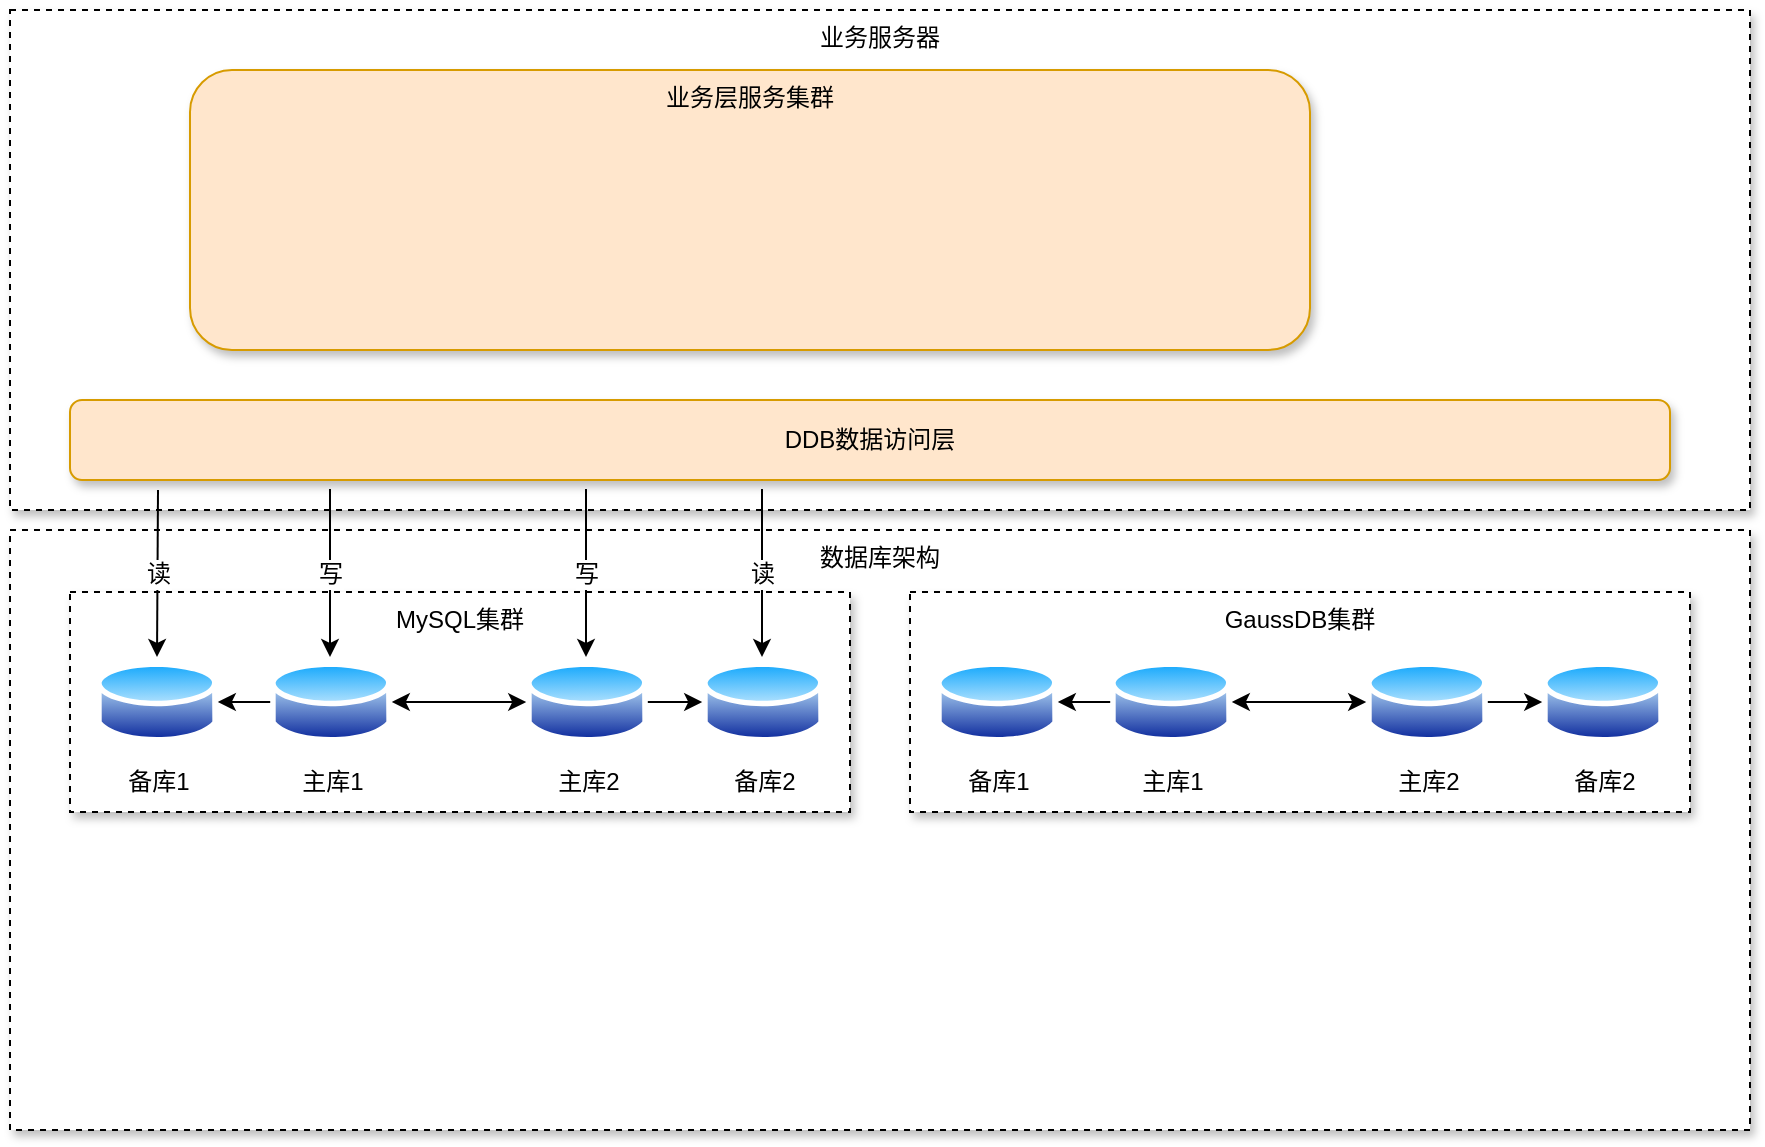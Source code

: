 <mxfile version="20.8.22" type="github">
  <diagram name="第 1 页" id="w5kMuyohykV-fYUs5tee">
    <mxGraphModel dx="1050" dy="549" grid="1" gridSize="10" guides="1" tooltips="1" connect="1" arrows="1" fold="1" page="1" pageScale="1" pageWidth="827" pageHeight="1169" math="0" shadow="0">
      <root>
        <mxCell id="0" />
        <mxCell id="1" parent="0" />
        <mxCell id="158hAJmfXYxpWNlwyLz5-26" value="数据库架构" style="rounded=0;whiteSpace=wrap;html=1;shadow=1;strokeColor=default;fontFamily=Helvetica;fontSize=12;fontColor=default;fillColor=default;dashed=1;verticalAlign=top;" vertex="1" parent="1">
          <mxGeometry x="50" y="280" width="870" height="300" as="geometry" />
        </mxCell>
        <mxCell id="158hAJmfXYxpWNlwyLz5-10" value="业务服务器" style="rounded=0;whiteSpace=wrap;html=1;align=center;shadow=1;verticalAlign=top;dashed=1;" vertex="1" parent="1">
          <mxGeometry x="50" y="20" width="870" height="250" as="geometry" />
        </mxCell>
        <mxCell id="158hAJmfXYxpWNlwyLz5-11" value="业务层服务集群" style="rounded=1;whiteSpace=wrap;html=1;shadow=1;strokeColor=#d79b00;fontFamily=Helvetica;fontSize=12;fillColor=#ffe6cc;verticalAlign=top;" vertex="1" parent="1">
          <mxGeometry x="140" y="50" width="560" height="140" as="geometry" />
        </mxCell>
        <mxCell id="158hAJmfXYxpWNlwyLz5-13" value="DDB数据访问层" style="rounded=1;whiteSpace=wrap;html=1;shadow=1;strokeColor=#d79b00;fontFamily=Helvetica;fontSize=12;fillColor=#ffe6cc;verticalAlign=middle;" vertex="1" parent="1">
          <mxGeometry x="80" y="215" width="800" height="40" as="geometry" />
        </mxCell>
        <mxCell id="158hAJmfXYxpWNlwyLz5-15" value="" style="group" vertex="1" connectable="0" parent="1">
          <mxGeometry x="80" y="311" width="390" height="110" as="geometry" />
        </mxCell>
        <mxCell id="158hAJmfXYxpWNlwyLz5-14" value="MySQL集群" style="rounded=0;whiteSpace=wrap;html=1;shadow=1;strokeColor=default;fontFamily=Helvetica;fontSize=12;fontColor=default;fillColor=default;dashed=1;verticalAlign=top;" vertex="1" parent="158hAJmfXYxpWNlwyLz5-15">
          <mxGeometry width="390" height="110" as="geometry" />
        </mxCell>
        <mxCell id="158hAJmfXYxpWNlwyLz5-1" value="主库1" style="aspect=fixed;perimeter=ellipsePerimeter;html=1;align=center;shadow=0;dashed=0;spacingTop=3;image;image=img/lib/active_directory/database.svg;" vertex="1" parent="158hAJmfXYxpWNlwyLz5-15">
          <mxGeometry x="100.1" y="32.5" width="60.81" height="45" as="geometry" />
        </mxCell>
        <mxCell id="158hAJmfXYxpWNlwyLz5-2" value="主库2" style="aspect=fixed;perimeter=ellipsePerimeter;html=1;align=center;shadow=0;dashed=0;spacingTop=3;image;image=img/lib/active_directory/database.svg;" vertex="1" parent="158hAJmfXYxpWNlwyLz5-15">
          <mxGeometry x="228.1" y="32.5" width="60.81" height="45" as="geometry" />
        </mxCell>
        <mxCell id="158hAJmfXYxpWNlwyLz5-9" value="" style="edgeStyle=orthogonalEdgeStyle;rounded=0;orthogonalLoop=1;jettySize=auto;html=1;startArrow=classic;startFill=1;" edge="1" parent="158hAJmfXYxpWNlwyLz5-15" source="158hAJmfXYxpWNlwyLz5-1" target="158hAJmfXYxpWNlwyLz5-2">
          <mxGeometry relative="1" as="geometry" />
        </mxCell>
        <mxCell id="158hAJmfXYxpWNlwyLz5-5" value="备库1" style="aspect=fixed;perimeter=ellipsePerimeter;html=1;align=center;shadow=0;dashed=0;spacingTop=3;image;image=img/lib/active_directory/database.svg;" vertex="1" parent="158hAJmfXYxpWNlwyLz5-15">
          <mxGeometry x="13.1" y="32.5" width="60.81" height="45" as="geometry" />
        </mxCell>
        <mxCell id="158hAJmfXYxpWNlwyLz5-7" value="" style="edgeStyle=orthogonalEdgeStyle;rounded=0;orthogonalLoop=1;jettySize=auto;html=1;" edge="1" parent="158hAJmfXYxpWNlwyLz5-15" source="158hAJmfXYxpWNlwyLz5-1" target="158hAJmfXYxpWNlwyLz5-5">
          <mxGeometry relative="1" as="geometry" />
        </mxCell>
        <mxCell id="158hAJmfXYxpWNlwyLz5-6" value="备库2" style="aspect=fixed;perimeter=ellipsePerimeter;html=1;align=center;shadow=0;dashed=0;spacingTop=3;image;image=img/lib/active_directory/database.svg;" vertex="1" parent="158hAJmfXYxpWNlwyLz5-15">
          <mxGeometry x="316.1" y="32.5" width="60.81" height="45" as="geometry" />
        </mxCell>
        <mxCell id="158hAJmfXYxpWNlwyLz5-8" value="" style="edgeStyle=orthogonalEdgeStyle;rounded=0;orthogonalLoop=1;jettySize=auto;html=1;" edge="1" parent="158hAJmfXYxpWNlwyLz5-15" source="158hAJmfXYxpWNlwyLz5-2" target="158hAJmfXYxpWNlwyLz5-6">
          <mxGeometry relative="1" as="geometry" />
        </mxCell>
        <mxCell id="158hAJmfXYxpWNlwyLz5-29" value="读" style="endArrow=classic;html=1;rounded=0;fontFamily=Helvetica;fontSize=12;fontColor=default;entryX=0.5;entryY=0;entryDx=0;entryDy=0;" edge="1" parent="158hAJmfXYxpWNlwyLz5-15">
          <mxGeometry width="50" height="50" relative="1" as="geometry">
            <mxPoint x="346" y="-51.5" as="sourcePoint" />
            <mxPoint x="346" y="32.5" as="targetPoint" />
          </mxGeometry>
        </mxCell>
        <mxCell id="158hAJmfXYxpWNlwyLz5-31" value="写" style="endArrow=classic;html=1;rounded=0;fontFamily=Helvetica;fontSize=12;fontColor=default;entryX=0.5;entryY=0;entryDx=0;entryDy=0;" edge="1" parent="158hAJmfXYxpWNlwyLz5-15">
          <mxGeometry width="50" height="50" relative="1" as="geometry">
            <mxPoint x="258" y="-51.5" as="sourcePoint" />
            <mxPoint x="258" y="32.5" as="targetPoint" />
            <mxPoint as="offset" />
          </mxGeometry>
        </mxCell>
        <mxCell id="158hAJmfXYxpWNlwyLz5-30" value="写" style="endArrow=classic;html=1;rounded=0;fontFamily=Helvetica;fontSize=12;fontColor=default;entryX=0.5;entryY=0;entryDx=0;entryDy=0;" edge="1" parent="158hAJmfXYxpWNlwyLz5-15">
          <mxGeometry width="50" height="50" relative="1" as="geometry">
            <mxPoint x="130" y="-51.5" as="sourcePoint" />
            <mxPoint x="130" y="32.5" as="targetPoint" />
          </mxGeometry>
        </mxCell>
        <mxCell id="158hAJmfXYxpWNlwyLz5-16" value="" style="group" vertex="1" connectable="0" parent="1">
          <mxGeometry x="500" y="311" width="390" height="110" as="geometry" />
        </mxCell>
        <mxCell id="158hAJmfXYxpWNlwyLz5-17" value="GaussDB集群" style="rounded=0;whiteSpace=wrap;html=1;shadow=1;strokeColor=default;fontFamily=Helvetica;fontSize=12;fontColor=default;fillColor=default;dashed=1;verticalAlign=top;" vertex="1" parent="158hAJmfXYxpWNlwyLz5-16">
          <mxGeometry width="390" height="110" as="geometry" />
        </mxCell>
        <mxCell id="158hAJmfXYxpWNlwyLz5-18" value="主库1" style="aspect=fixed;perimeter=ellipsePerimeter;html=1;align=center;shadow=0;dashed=0;spacingTop=3;image;image=img/lib/active_directory/database.svg;" vertex="1" parent="158hAJmfXYxpWNlwyLz5-16">
          <mxGeometry x="100.1" y="32.5" width="60.81" height="45" as="geometry" />
        </mxCell>
        <mxCell id="158hAJmfXYxpWNlwyLz5-19" value="主库2" style="aspect=fixed;perimeter=ellipsePerimeter;html=1;align=center;shadow=0;dashed=0;spacingTop=3;image;image=img/lib/active_directory/database.svg;" vertex="1" parent="158hAJmfXYxpWNlwyLz5-16">
          <mxGeometry x="228.1" y="32.5" width="60.81" height="45" as="geometry" />
        </mxCell>
        <mxCell id="158hAJmfXYxpWNlwyLz5-20" value="" style="edgeStyle=orthogonalEdgeStyle;rounded=0;orthogonalLoop=1;jettySize=auto;html=1;startArrow=classic;startFill=1;" edge="1" parent="158hAJmfXYxpWNlwyLz5-16" source="158hAJmfXYxpWNlwyLz5-18" target="158hAJmfXYxpWNlwyLz5-19">
          <mxGeometry relative="1" as="geometry" />
        </mxCell>
        <mxCell id="158hAJmfXYxpWNlwyLz5-21" value="备库1" style="aspect=fixed;perimeter=ellipsePerimeter;html=1;align=center;shadow=0;dashed=0;spacingTop=3;image;image=img/lib/active_directory/database.svg;" vertex="1" parent="158hAJmfXYxpWNlwyLz5-16">
          <mxGeometry x="13.1" y="32.5" width="60.81" height="45" as="geometry" />
        </mxCell>
        <mxCell id="158hAJmfXYxpWNlwyLz5-22" value="" style="edgeStyle=orthogonalEdgeStyle;rounded=0;orthogonalLoop=1;jettySize=auto;html=1;" edge="1" parent="158hAJmfXYxpWNlwyLz5-16" source="158hAJmfXYxpWNlwyLz5-18" target="158hAJmfXYxpWNlwyLz5-21">
          <mxGeometry relative="1" as="geometry" />
        </mxCell>
        <mxCell id="158hAJmfXYxpWNlwyLz5-23" value="备库2" style="aspect=fixed;perimeter=ellipsePerimeter;html=1;align=center;shadow=0;dashed=0;spacingTop=3;image;image=img/lib/active_directory/database.svg;" vertex="1" parent="158hAJmfXYxpWNlwyLz5-16">
          <mxGeometry x="316.1" y="32.5" width="60.81" height="45" as="geometry" />
        </mxCell>
        <mxCell id="158hAJmfXYxpWNlwyLz5-24" value="" style="edgeStyle=orthogonalEdgeStyle;rounded=0;orthogonalLoop=1;jettySize=auto;html=1;" edge="1" parent="158hAJmfXYxpWNlwyLz5-16" source="158hAJmfXYxpWNlwyLz5-19" target="158hAJmfXYxpWNlwyLz5-23">
          <mxGeometry relative="1" as="geometry" />
        </mxCell>
        <mxCell id="158hAJmfXYxpWNlwyLz5-28" value="读" style="endArrow=classic;html=1;rounded=0;fontFamily=Helvetica;fontSize=12;fontColor=default;entryX=0.5;entryY=0;entryDx=0;entryDy=0;" edge="1" parent="1" target="158hAJmfXYxpWNlwyLz5-5">
          <mxGeometry width="50" height="50" relative="1" as="geometry">
            <mxPoint x="124" y="260" as="sourcePoint" />
            <mxPoint x="170" y="270" as="targetPoint" />
          </mxGeometry>
        </mxCell>
      </root>
    </mxGraphModel>
  </diagram>
</mxfile>
